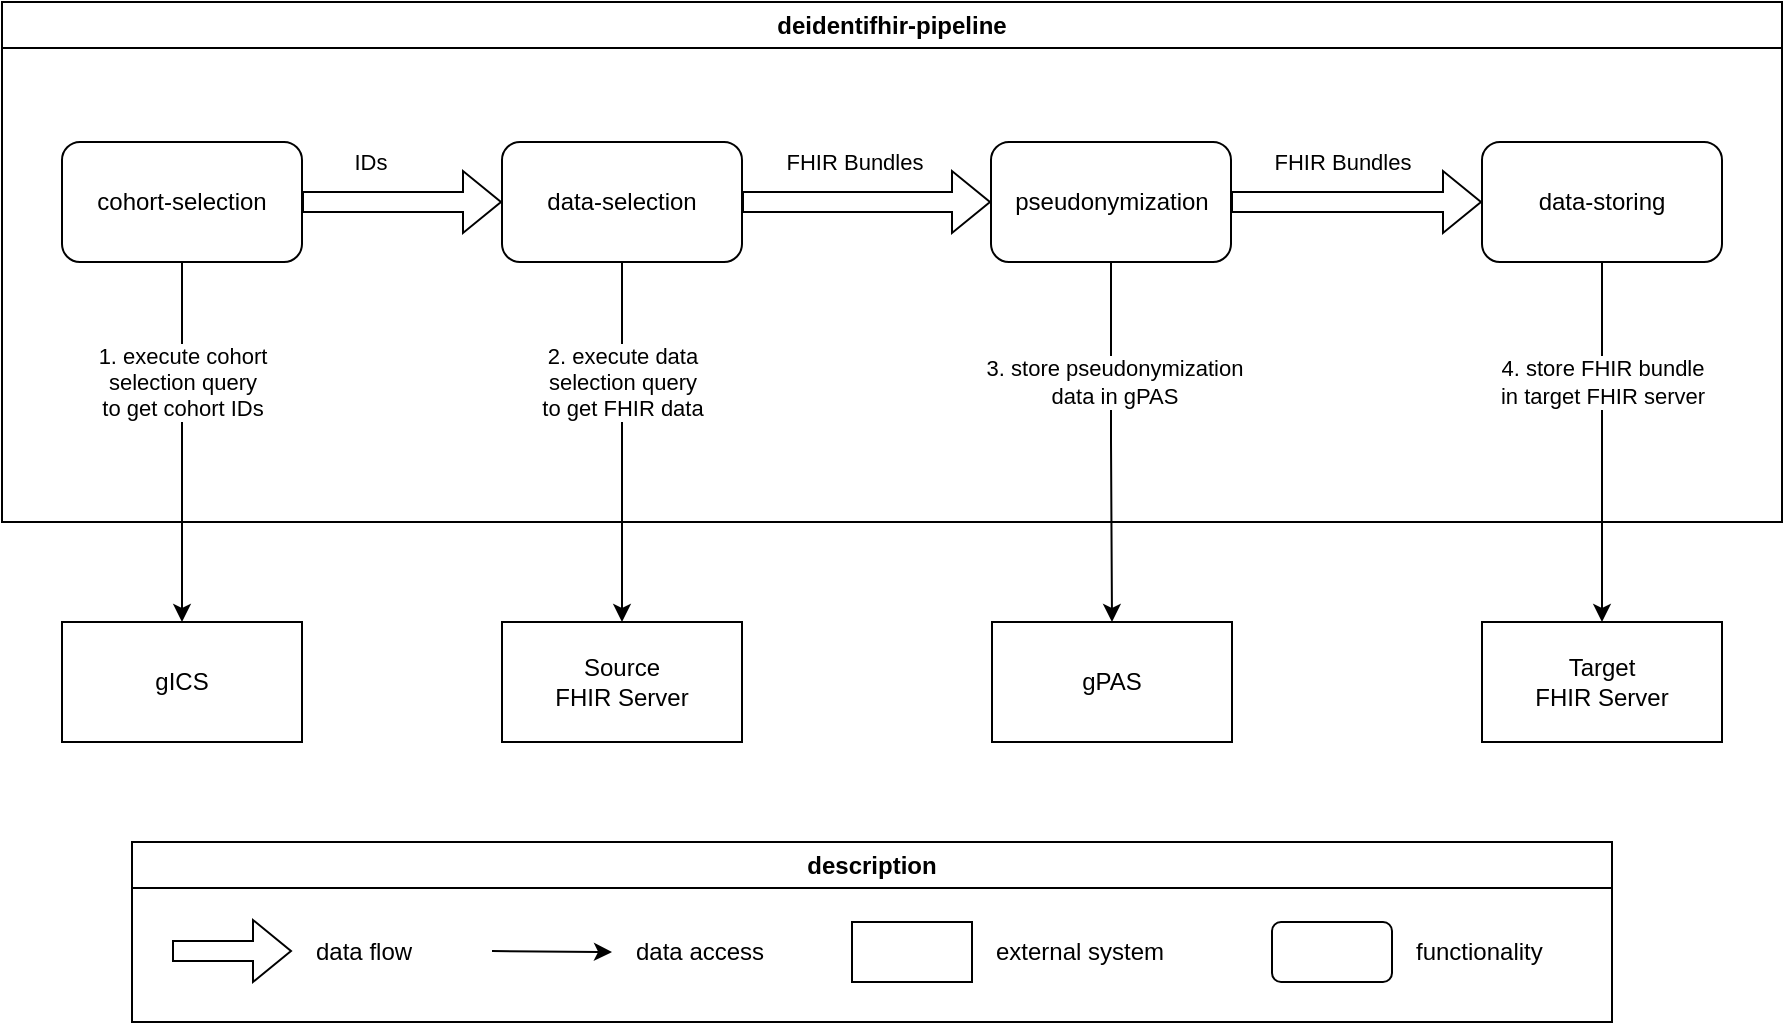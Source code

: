 <mxfile version="22.0.3" type="device">
  <diagram name="Seite-1" id="Zue00mF-nvQ-Dz8i3X26">
    <mxGraphModel dx="1380" dy="843" grid="1" gridSize="10" guides="1" tooltips="1" connect="1" arrows="1" fold="1" page="1" pageScale="1" pageWidth="1169" pageHeight="827" math="0" shadow="0">
      <root>
        <mxCell id="0" />
        <mxCell id="1" parent="0" />
        <mxCell id="f2MBryZA49qkPividRBn-2" value="deidentifhir-pipeline" style="swimlane;whiteSpace=wrap;html=1;" parent="1" vertex="1">
          <mxGeometry x="150" y="120" width="890" height="260" as="geometry" />
        </mxCell>
        <mxCell id="f2MBryZA49qkPividRBn-10" value="IDs" style="edgeStyle=orthogonalEdgeStyle;rounded=0;orthogonalLoop=1;jettySize=auto;html=1;shape=flexArrow;strokeWidth=1;endSize=6;" parent="f2MBryZA49qkPividRBn-2" source="f2MBryZA49qkPividRBn-5" target="f2MBryZA49qkPividRBn-6" edge="1">
          <mxGeometry x="-0.333" y="20" relative="1" as="geometry">
            <mxPoint as="offset" />
          </mxGeometry>
        </mxCell>
        <mxCell id="f2MBryZA49qkPividRBn-5" value="cohort-selection" style="rounded=1;whiteSpace=wrap;html=1;" parent="f2MBryZA49qkPividRBn-2" vertex="1">
          <mxGeometry x="30" y="70" width="120" height="60" as="geometry" />
        </mxCell>
        <mxCell id="f2MBryZA49qkPividRBn-11" value="FHIR Bundles" style="edgeStyle=orthogonalEdgeStyle;rounded=0;orthogonalLoop=1;jettySize=auto;html=1;shape=flexArrow;" parent="f2MBryZA49qkPividRBn-2" source="f2MBryZA49qkPividRBn-6" target="f2MBryZA49qkPividRBn-7" edge="1">
          <mxGeometry x="-0.111" y="20" relative="1" as="geometry">
            <mxPoint as="offset" />
          </mxGeometry>
        </mxCell>
        <mxCell id="f2MBryZA49qkPividRBn-6" value="data-selection" style="rounded=1;whiteSpace=wrap;html=1;" parent="f2MBryZA49qkPividRBn-2" vertex="1">
          <mxGeometry x="250" y="70" width="120" height="60" as="geometry" />
        </mxCell>
        <mxCell id="f2MBryZA49qkPividRBn-12" value="FHIR Bundles" style="edgeStyle=orthogonalEdgeStyle;rounded=0;orthogonalLoop=1;jettySize=auto;html=1;shape=flexArrow;" parent="f2MBryZA49qkPividRBn-2" source="f2MBryZA49qkPividRBn-7" target="f2MBryZA49qkPividRBn-8" edge="1">
          <mxGeometry x="-0.116" y="20" relative="1" as="geometry">
            <mxPoint as="offset" />
          </mxGeometry>
        </mxCell>
        <mxCell id="f2MBryZA49qkPividRBn-7" value="pseudonymization" style="rounded=1;whiteSpace=wrap;html=1;" parent="f2MBryZA49qkPividRBn-2" vertex="1">
          <mxGeometry x="494.5" y="70" width="120" height="60" as="geometry" />
        </mxCell>
        <mxCell id="f2MBryZA49qkPividRBn-8" value="data-storing" style="rounded=1;whiteSpace=wrap;html=1;" parent="f2MBryZA49qkPividRBn-2" vertex="1">
          <mxGeometry x="740" y="70" width="120" height="60" as="geometry" />
        </mxCell>
        <mxCell id="f2MBryZA49qkPividRBn-4" value="Source&lt;br&gt;FHIR Server" style="rounded=0;whiteSpace=wrap;html=1;" parent="1" vertex="1">
          <mxGeometry x="400" y="430" width="120" height="60" as="geometry" />
        </mxCell>
        <mxCell id="f2MBryZA49qkPividRBn-9" value="1. execute cohort &lt;br&gt;selection query &lt;br&gt;to get cohort IDs" style="edgeStyle=orthogonalEdgeStyle;rounded=0;orthogonalLoop=1;jettySize=auto;html=1;entryX=0.5;entryY=0;entryDx=0;entryDy=0;" parent="1" source="f2MBryZA49qkPividRBn-5" target="f2MBryZA49qkPividRBn-31" edge="1">
          <mxGeometry x="-0.333" relative="1" as="geometry">
            <mxPoint as="offset" />
          </mxGeometry>
        </mxCell>
        <mxCell id="f2MBryZA49qkPividRBn-16" value="description" style="swimlane;whiteSpace=wrap;html=1;" parent="1" vertex="1">
          <mxGeometry x="215" y="540" width="740" height="90" as="geometry" />
        </mxCell>
        <mxCell id="f2MBryZA49qkPividRBn-14" value="" style="shape=flexArrow;endArrow=classic;html=1;rounded=0;" parent="f2MBryZA49qkPividRBn-16" edge="1">
          <mxGeometry width="50" height="50" relative="1" as="geometry">
            <mxPoint x="20" y="54.5" as="sourcePoint" />
            <mxPoint x="80" y="54.5" as="targetPoint" />
          </mxGeometry>
        </mxCell>
        <mxCell id="f2MBryZA49qkPividRBn-15" value="data flow" style="text;html=1;strokeColor=none;fillColor=none;align=left;verticalAlign=middle;whiteSpace=wrap;rounded=0;" parent="f2MBryZA49qkPividRBn-16" vertex="1">
          <mxGeometry x="90" y="40" width="60" height="30" as="geometry" />
        </mxCell>
        <mxCell id="f2MBryZA49qkPividRBn-18" value="data access" style="text;html=1;strokeColor=none;fillColor=none;align=left;verticalAlign=middle;whiteSpace=wrap;rounded=0;" parent="f2MBryZA49qkPividRBn-16" vertex="1">
          <mxGeometry x="250" y="40" width="70" height="30" as="geometry" />
        </mxCell>
        <mxCell id="f2MBryZA49qkPividRBn-21" value="" style="endArrow=classic;html=1;rounded=0;" parent="f2MBryZA49qkPividRBn-16" edge="1">
          <mxGeometry width="50" height="50" relative="1" as="geometry">
            <mxPoint x="180" y="54.5" as="sourcePoint" />
            <mxPoint x="240" y="55" as="targetPoint" />
          </mxGeometry>
        </mxCell>
        <mxCell id="f2MBryZA49qkPividRBn-27" value="" style="rounded=0;whiteSpace=wrap;html=1;" parent="f2MBryZA49qkPividRBn-16" vertex="1">
          <mxGeometry x="360" y="40" width="60" height="30" as="geometry" />
        </mxCell>
        <mxCell id="f2MBryZA49qkPividRBn-28" value="external system" style="text;html=1;strokeColor=none;fillColor=none;align=left;verticalAlign=middle;whiteSpace=wrap;rounded=0;" parent="f2MBryZA49qkPividRBn-16" vertex="1">
          <mxGeometry x="430" y="40" width="90" height="30" as="geometry" />
        </mxCell>
        <mxCell id="f2MBryZA49qkPividRBn-29" value="" style="rounded=1;whiteSpace=wrap;html=1;" parent="f2MBryZA49qkPividRBn-16" vertex="1">
          <mxGeometry x="570" y="40" width="60" height="30" as="geometry" />
        </mxCell>
        <mxCell id="f2MBryZA49qkPividRBn-30" value="functionality" style="text;html=1;strokeColor=none;fillColor=none;align=left;verticalAlign=middle;whiteSpace=wrap;rounded=0;" parent="f2MBryZA49qkPividRBn-16" vertex="1">
          <mxGeometry x="640" y="40" width="70" height="30" as="geometry" />
        </mxCell>
        <mxCell id="f2MBryZA49qkPividRBn-19" value="Target&lt;br&gt;FHIR Server" style="rounded=0;whiteSpace=wrap;html=1;" parent="1" vertex="1">
          <mxGeometry x="890" y="430" width="120" height="60" as="geometry" />
        </mxCell>
        <mxCell id="f2MBryZA49qkPividRBn-20" value="4. store FHIR bundle &lt;br&gt;in target FHIR server" style="edgeStyle=orthogonalEdgeStyle;rounded=0;orthogonalLoop=1;jettySize=auto;html=1;" parent="1" source="f2MBryZA49qkPividRBn-8" target="f2MBryZA49qkPividRBn-19" edge="1">
          <mxGeometry x="-0.333" relative="1" as="geometry">
            <mxPoint as="offset" />
          </mxGeometry>
        </mxCell>
        <mxCell id="f2MBryZA49qkPividRBn-23" value="gPAS" style="rounded=0;whiteSpace=wrap;html=1;" parent="1" vertex="1">
          <mxGeometry x="645" y="430" width="120" height="60" as="geometry" />
        </mxCell>
        <mxCell id="f2MBryZA49qkPividRBn-24" value="3. store pseudonymization &lt;br&gt;data in gPAS" style="edgeStyle=orthogonalEdgeStyle;rounded=0;orthogonalLoop=1;jettySize=auto;html=1;" parent="1" source="f2MBryZA49qkPividRBn-7" target="f2MBryZA49qkPividRBn-23" edge="1">
          <mxGeometry x="-0.335" y="1" relative="1" as="geometry">
            <mxPoint as="offset" />
          </mxGeometry>
        </mxCell>
        <mxCell id="f2MBryZA49qkPividRBn-25" value="2. execute data &lt;br&gt;selection query &lt;br&gt;to get FHIR data" style="edgeStyle=orthogonalEdgeStyle;rounded=0;orthogonalLoop=1;jettySize=auto;html=1;entryX=0.5;entryY=0;entryDx=0;entryDy=0;" parent="1" source="f2MBryZA49qkPividRBn-6" target="f2MBryZA49qkPividRBn-4" edge="1">
          <mxGeometry x="-0.333" relative="1" as="geometry">
            <mxPoint as="offset" />
          </mxGeometry>
        </mxCell>
        <mxCell id="f2MBryZA49qkPividRBn-31" value="gICS" style="rounded=0;whiteSpace=wrap;html=1;" parent="1" vertex="1">
          <mxGeometry x="180" y="430" width="120" height="60" as="geometry" />
        </mxCell>
      </root>
    </mxGraphModel>
  </diagram>
</mxfile>
